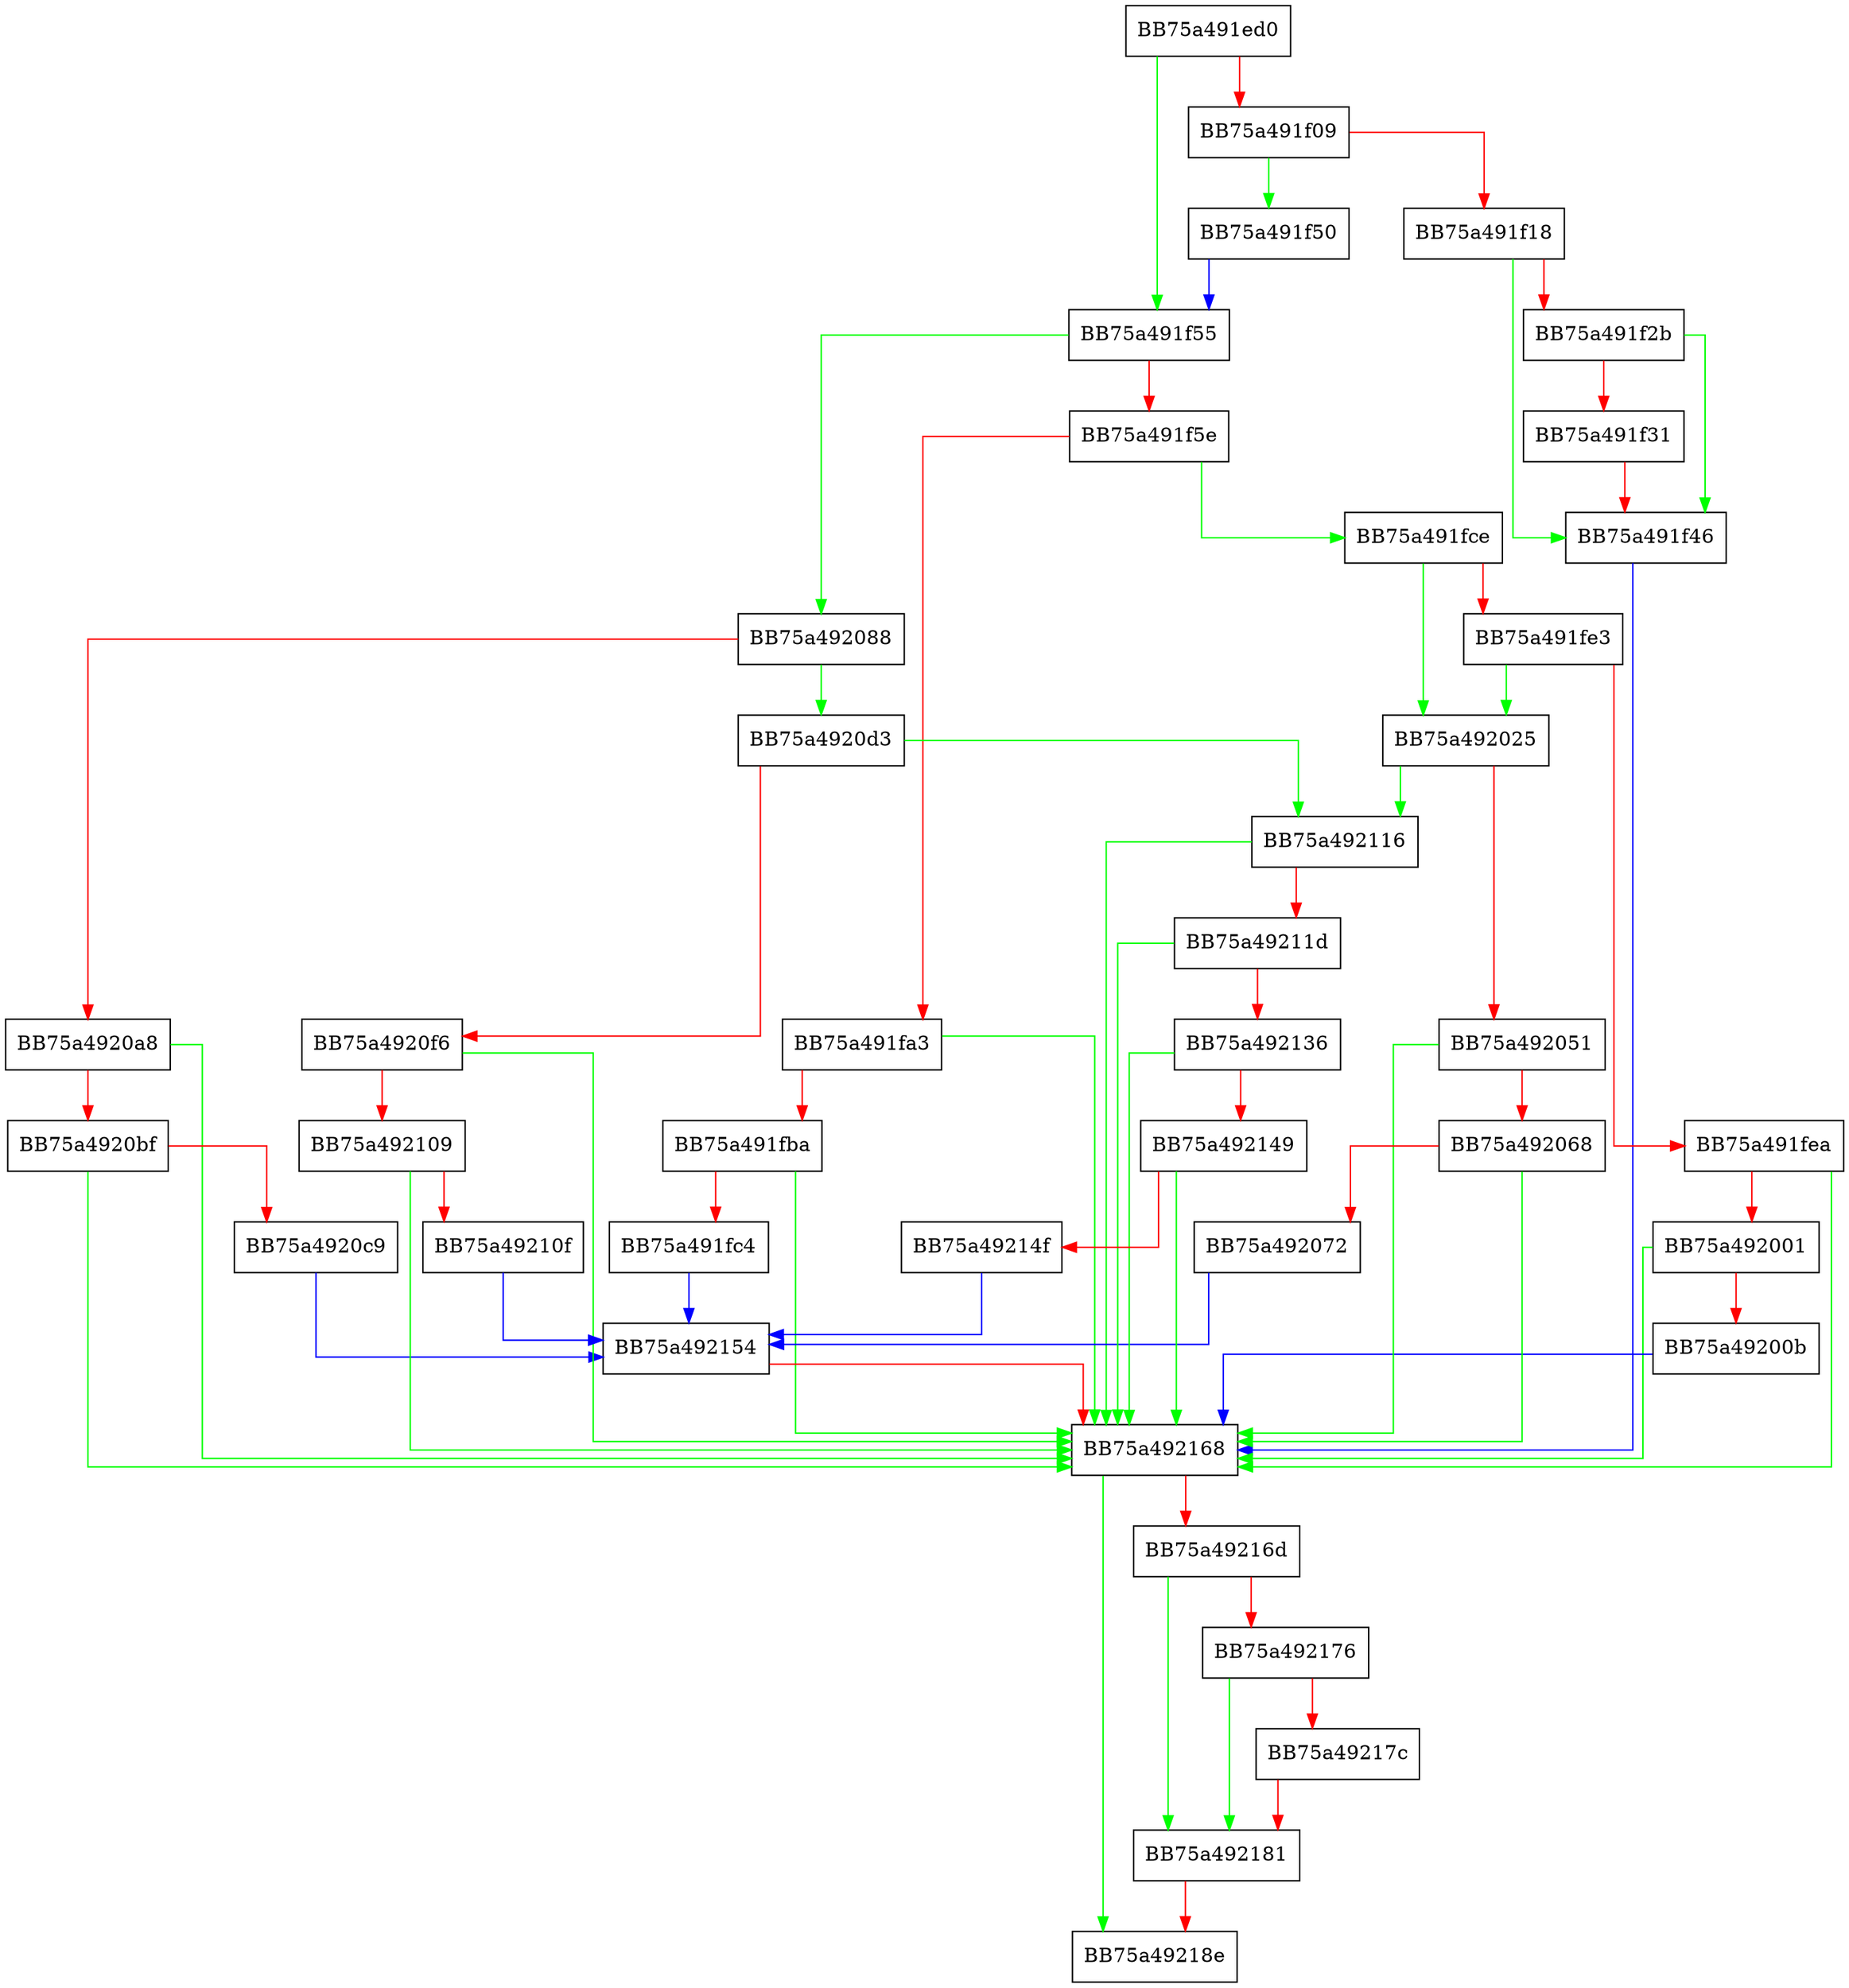 digraph ProcessSpynet {
  node [shape="box"];
  graph [splines=ortho];
  BB75a491ed0 -> BB75a491f55 [color="green"];
  BB75a491ed0 -> BB75a491f09 [color="red"];
  BB75a491f09 -> BB75a491f50 [color="green"];
  BB75a491f09 -> BB75a491f18 [color="red"];
  BB75a491f18 -> BB75a491f46 [color="green"];
  BB75a491f18 -> BB75a491f2b [color="red"];
  BB75a491f2b -> BB75a491f46 [color="green"];
  BB75a491f2b -> BB75a491f31 [color="red"];
  BB75a491f31 -> BB75a491f46 [color="red"];
  BB75a491f46 -> BB75a492168 [color="blue"];
  BB75a491f50 -> BB75a491f55 [color="blue"];
  BB75a491f55 -> BB75a492088 [color="green"];
  BB75a491f55 -> BB75a491f5e [color="red"];
  BB75a491f5e -> BB75a491fce [color="green"];
  BB75a491f5e -> BB75a491fa3 [color="red"];
  BB75a491fa3 -> BB75a492168 [color="green"];
  BB75a491fa3 -> BB75a491fba [color="red"];
  BB75a491fba -> BB75a492168 [color="green"];
  BB75a491fba -> BB75a491fc4 [color="red"];
  BB75a491fc4 -> BB75a492154 [color="blue"];
  BB75a491fce -> BB75a492025 [color="green"];
  BB75a491fce -> BB75a491fe3 [color="red"];
  BB75a491fe3 -> BB75a492025 [color="green"];
  BB75a491fe3 -> BB75a491fea [color="red"];
  BB75a491fea -> BB75a492168 [color="green"];
  BB75a491fea -> BB75a492001 [color="red"];
  BB75a492001 -> BB75a492168 [color="green"];
  BB75a492001 -> BB75a49200b [color="red"];
  BB75a49200b -> BB75a492168 [color="blue"];
  BB75a492025 -> BB75a492116 [color="green"];
  BB75a492025 -> BB75a492051 [color="red"];
  BB75a492051 -> BB75a492168 [color="green"];
  BB75a492051 -> BB75a492068 [color="red"];
  BB75a492068 -> BB75a492168 [color="green"];
  BB75a492068 -> BB75a492072 [color="red"];
  BB75a492072 -> BB75a492154 [color="blue"];
  BB75a492088 -> BB75a4920d3 [color="green"];
  BB75a492088 -> BB75a4920a8 [color="red"];
  BB75a4920a8 -> BB75a492168 [color="green"];
  BB75a4920a8 -> BB75a4920bf [color="red"];
  BB75a4920bf -> BB75a492168 [color="green"];
  BB75a4920bf -> BB75a4920c9 [color="red"];
  BB75a4920c9 -> BB75a492154 [color="blue"];
  BB75a4920d3 -> BB75a492116 [color="green"];
  BB75a4920d3 -> BB75a4920f6 [color="red"];
  BB75a4920f6 -> BB75a492168 [color="green"];
  BB75a4920f6 -> BB75a492109 [color="red"];
  BB75a492109 -> BB75a492168 [color="green"];
  BB75a492109 -> BB75a49210f [color="red"];
  BB75a49210f -> BB75a492154 [color="blue"];
  BB75a492116 -> BB75a492168 [color="green"];
  BB75a492116 -> BB75a49211d [color="red"];
  BB75a49211d -> BB75a492168 [color="green"];
  BB75a49211d -> BB75a492136 [color="red"];
  BB75a492136 -> BB75a492168 [color="green"];
  BB75a492136 -> BB75a492149 [color="red"];
  BB75a492149 -> BB75a492168 [color="green"];
  BB75a492149 -> BB75a49214f [color="red"];
  BB75a49214f -> BB75a492154 [color="blue"];
  BB75a492154 -> BB75a492168 [color="red"];
  BB75a492168 -> BB75a49218e [color="green"];
  BB75a492168 -> BB75a49216d [color="red"];
  BB75a49216d -> BB75a492181 [color="green"];
  BB75a49216d -> BB75a492176 [color="red"];
  BB75a492176 -> BB75a492181 [color="green"];
  BB75a492176 -> BB75a49217c [color="red"];
  BB75a49217c -> BB75a492181 [color="red"];
  BB75a492181 -> BB75a49218e [color="red"];
}